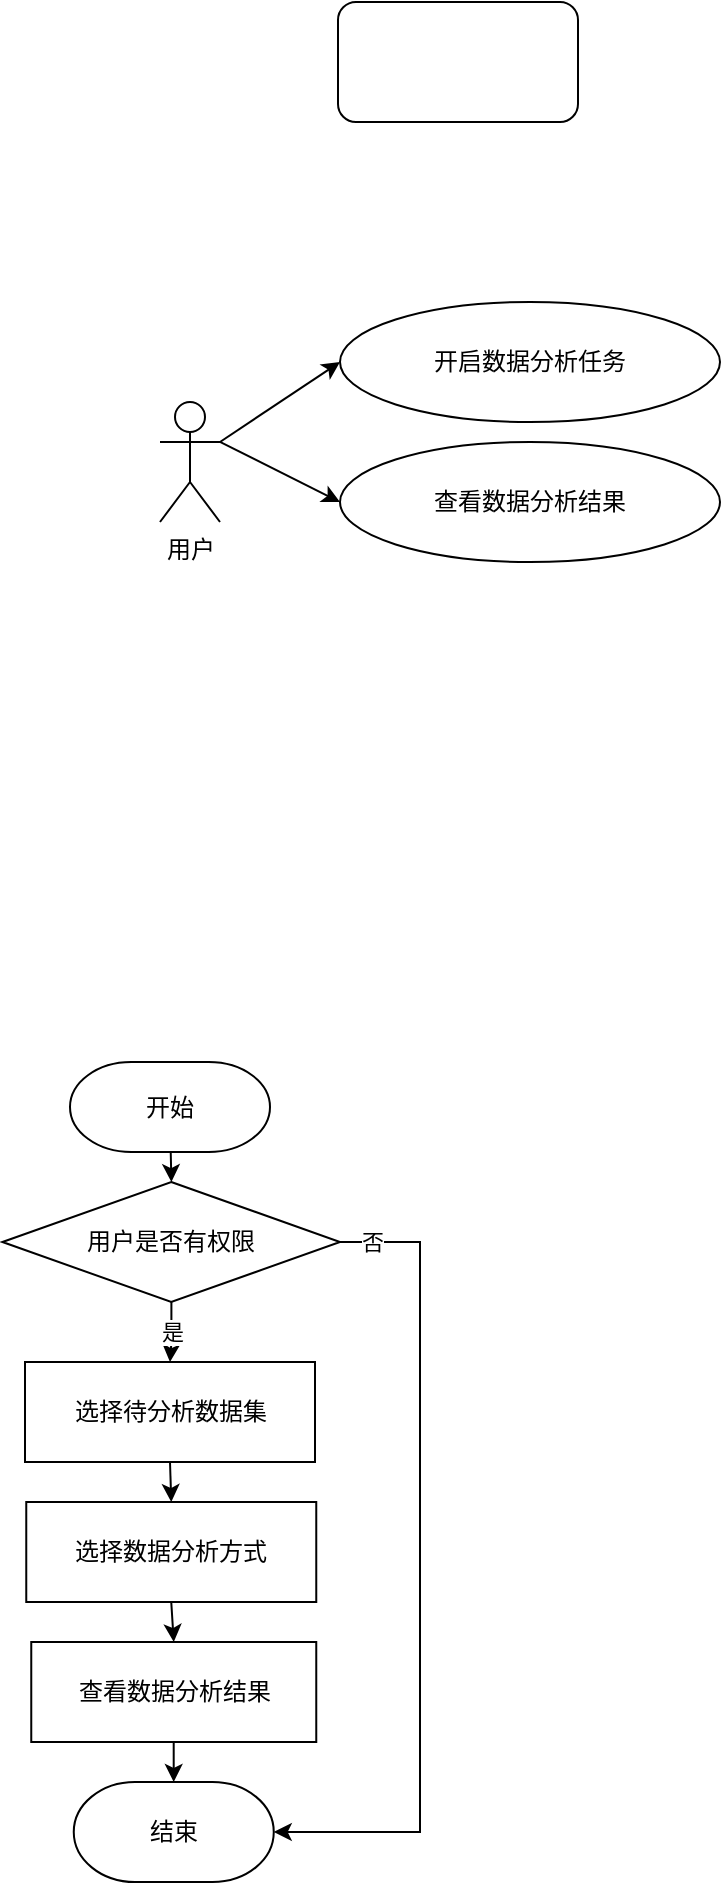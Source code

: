 <mxfile version="15.1.2" type="github">
  <diagram id="d1CzTXcmEZE7pH430uer" name="Page-1">
    <mxGraphModel dx="1422" dy="715" grid="1" gridSize="10" guides="1" tooltips="1" connect="1" arrows="1" fold="1" page="1" pageScale="1" pageWidth="827" pageHeight="1169" math="0" shadow="0">
      <root>
        <mxCell id="0" />
        <mxCell id="1" parent="0" />
        <mxCell id="ZANrfgwtd37HVYP6LnYE-2" value="查看数据分析结果" style="ellipse;whiteSpace=wrap;html=1;" parent="1" vertex="1">
          <mxGeometry x="330" y="260" width="190" height="60" as="geometry" />
        </mxCell>
        <mxCell id="ZANrfgwtd37HVYP6LnYE-3" value="开启数据分析任务" style="ellipse;whiteSpace=wrap;html=1;" parent="1" vertex="1">
          <mxGeometry x="330" y="190" width="190" height="60" as="geometry" />
        </mxCell>
        <mxCell id="dILV98gNbiZp6j-X1s0g-16" value="" style="edgeStyle=orthogonalEdgeStyle;rounded=0;orthogonalLoop=1;jettySize=auto;html=1;" parent="1" target="dILV98gNbiZp6j-X1s0g-4" edge="1">
          <mxGeometry relative="1" as="geometry">
            <mxPoint x="245" y="600" as="sourcePoint" />
          </mxGeometry>
        </mxCell>
        <mxCell id="dILV98gNbiZp6j-X1s0g-10" value="是" style="edgeStyle=orthogonalEdgeStyle;rounded=0;orthogonalLoop=1;jettySize=auto;html=1;" parent="1" source="dILV98gNbiZp6j-X1s0g-4" target="dILV98gNbiZp6j-X1s0g-5" edge="1">
          <mxGeometry relative="1" as="geometry" />
        </mxCell>
        <mxCell id="dILV98gNbiZp6j-X1s0g-11" style="edgeStyle=orthogonalEdgeStyle;rounded=0;orthogonalLoop=1;jettySize=auto;html=1;exitX=1;exitY=0.5;exitDx=0;exitDy=0;entryX=1;entryY=0.5;entryDx=0;entryDy=0;entryPerimeter=0;" parent="1" source="dILV98gNbiZp6j-X1s0g-4" target="rnYsh9X_F5yP17xlRQvd-2" edge="1">
          <mxGeometry relative="1" as="geometry">
            <Array as="points">
              <mxPoint x="370" y="660" />
              <mxPoint x="370" y="955" />
            </Array>
            <mxPoint x="320" y="1020" as="targetPoint" />
          </mxGeometry>
        </mxCell>
        <mxCell id="dILV98gNbiZp6j-X1s0g-12" value="否" style="edgeLabel;html=1;align=center;verticalAlign=middle;resizable=0;points=[];" parent="dILV98gNbiZp6j-X1s0g-11" vertex="1" connectable="0">
          <mxGeometry x="-0.844" y="-2" relative="1" as="geometry">
            <mxPoint x="-16" y="-2" as="offset" />
          </mxGeometry>
        </mxCell>
        <mxCell id="dILV98gNbiZp6j-X1s0g-4" value="用户是否有权限" style="rhombus;whiteSpace=wrap;html=1;" parent="1" vertex="1">
          <mxGeometry x="161.25" y="630" width="168.75" height="60" as="geometry" />
        </mxCell>
        <mxCell id="rnYsh9X_F5yP17xlRQvd-8" style="edgeStyle=none;rounded=0;orthogonalLoop=1;jettySize=auto;html=1;exitX=0.5;exitY=1;exitDx=0;exitDy=0;entryX=0.5;entryY=0;entryDx=0;entryDy=0;" edge="1" parent="1" source="dILV98gNbiZp6j-X1s0g-5" target="dILV98gNbiZp6j-X1s0g-6">
          <mxGeometry relative="1" as="geometry" />
        </mxCell>
        <mxCell id="dILV98gNbiZp6j-X1s0g-5" value="选择待分析数据集" style="rounded=0;whiteSpace=wrap;html=1;" parent="1" vertex="1">
          <mxGeometry x="172.5" y="720" width="145" height="50" as="geometry" />
        </mxCell>
        <mxCell id="rnYsh9X_F5yP17xlRQvd-9" style="edgeStyle=none;rounded=0;orthogonalLoop=1;jettySize=auto;html=1;exitX=0.5;exitY=1;exitDx=0;exitDy=0;entryX=0.5;entryY=0;entryDx=0;entryDy=0;" edge="1" parent="1" source="dILV98gNbiZp6j-X1s0g-6" target="dILV98gNbiZp6j-X1s0g-7">
          <mxGeometry relative="1" as="geometry" />
        </mxCell>
        <mxCell id="dILV98gNbiZp6j-X1s0g-6" value="选择数据分析方式" style="rounded=0;whiteSpace=wrap;html=1;" parent="1" vertex="1">
          <mxGeometry x="173.13" y="790" width="145" height="50" as="geometry" />
        </mxCell>
        <mxCell id="rnYsh9X_F5yP17xlRQvd-3" value="" style="edgeStyle=orthogonalEdgeStyle;rounded=0;orthogonalLoop=1;jettySize=auto;html=1;" edge="1" parent="1" source="dILV98gNbiZp6j-X1s0g-7" target="rnYsh9X_F5yP17xlRQvd-2">
          <mxGeometry relative="1" as="geometry" />
        </mxCell>
        <mxCell id="dILV98gNbiZp6j-X1s0g-7" value="查看数据分析结果" style="rounded=0;whiteSpace=wrap;html=1;" parent="1" vertex="1">
          <mxGeometry x="175.63" y="860" width="142.5" height="50" as="geometry" />
        </mxCell>
        <mxCell id="rnYsh9X_F5yP17xlRQvd-6" style="rounded=0;orthogonalLoop=1;jettySize=auto;html=1;exitX=1;exitY=0.333;exitDx=0;exitDy=0;exitPerimeter=0;entryX=0;entryY=0.5;entryDx=0;entryDy=0;" edge="1" parent="1" source="Fb-7VGGWgv5goLl7CSm0-1" target="ZANrfgwtd37HVYP6LnYE-3">
          <mxGeometry relative="1" as="geometry" />
        </mxCell>
        <mxCell id="rnYsh9X_F5yP17xlRQvd-7" style="edgeStyle=none;rounded=0;orthogonalLoop=1;jettySize=auto;html=1;exitX=1;exitY=0.333;exitDx=0;exitDy=0;exitPerimeter=0;entryX=0;entryY=0.5;entryDx=0;entryDy=0;" edge="1" parent="1" source="Fb-7VGGWgv5goLl7CSm0-1" target="ZANrfgwtd37HVYP6LnYE-2">
          <mxGeometry relative="1" as="geometry" />
        </mxCell>
        <mxCell id="Fb-7VGGWgv5goLl7CSm0-1" value="用户" style="shape=umlActor;verticalLabelPosition=bottom;verticalAlign=top;html=1;outlineConnect=0;" parent="1" vertex="1">
          <mxGeometry x="240" y="240" width="30" height="60" as="geometry" />
        </mxCell>
        <mxCell id="Fb-7VGGWgv5goLl7CSm0-4" value="" style="rounded=1;whiteSpace=wrap;html=1;" parent="1" vertex="1">
          <mxGeometry x="329" y="40" width="120" height="60" as="geometry" />
        </mxCell>
        <mxCell id="rnYsh9X_F5yP17xlRQvd-1" value="开始" style="strokeWidth=1;html=1;shape=mxgraph.flowchart.terminator;whiteSpace=wrap;" vertex="1" parent="1">
          <mxGeometry x="195" y="570" width="100" height="45" as="geometry" />
        </mxCell>
        <mxCell id="rnYsh9X_F5yP17xlRQvd-2" value="结束" style="strokeWidth=1;html=1;shape=mxgraph.flowchart.terminator;whiteSpace=wrap;" vertex="1" parent="1">
          <mxGeometry x="196.88" y="930" width="100" height="50" as="geometry" />
        </mxCell>
      </root>
    </mxGraphModel>
  </diagram>
</mxfile>
